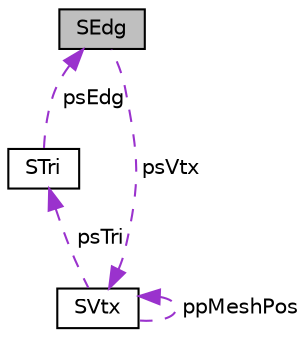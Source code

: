 digraph "SEdg"
{
  edge [fontname="Helvetica",fontsize="10",labelfontname="Helvetica",labelfontsize="10"];
  node [fontname="Helvetica",fontsize="10",shape=record];
  Node1 [label="SEdg",height=0.2,width=0.4,color="black", fillcolor="grey75", style="filled", fontcolor="black"];
  Node2 -> Node1 [dir="back",color="darkorchid3",fontsize="10",style="dashed",label=" psVtx" ,fontname="Helvetica"];
  Node2 [label="SVtx",height=0.2,width=0.4,color="black", fillcolor="white", style="filled",URL="$struct_s_vtx.html"];
  Node2 -> Node2 [dir="back",color="darkorchid3",fontsize="10",style="dashed",label=" ppMeshPos" ,fontname="Helvetica"];
  Node3 -> Node2 [dir="back",color="darkorchid3",fontsize="10",style="dashed",label=" psTri" ,fontname="Helvetica"];
  Node3 [label="STri",height=0.2,width=0.4,color="black", fillcolor="white", style="filled",URL="$struct_s_tri.html"];
  Node1 -> Node3 [dir="back",color="darkorchid3",fontsize="10",style="dashed",label=" psEdg" ,fontname="Helvetica"];
}
